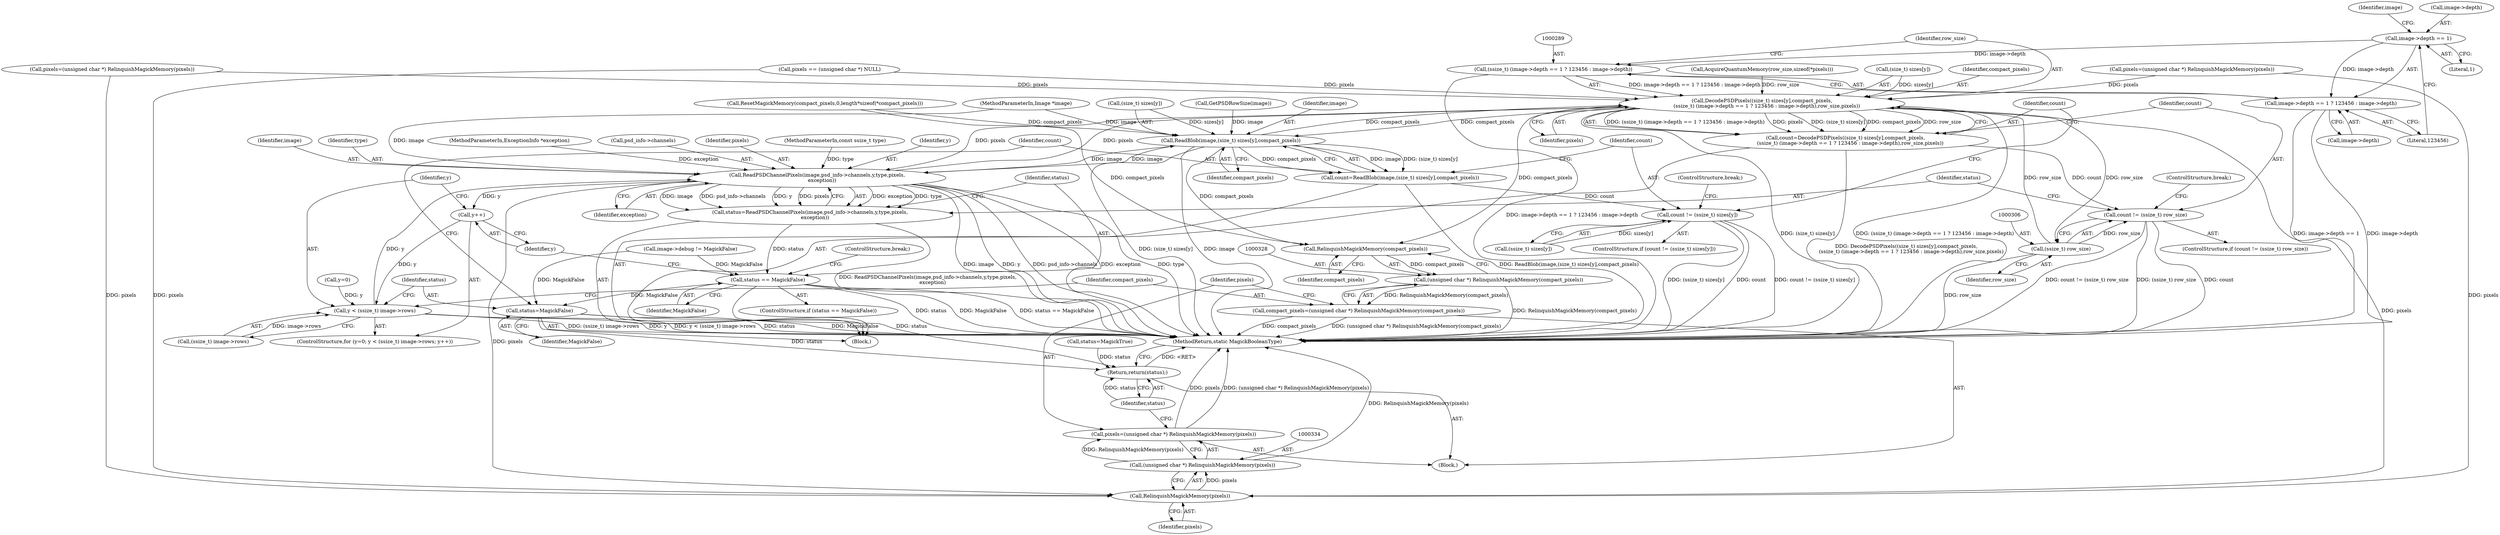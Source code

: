 digraph "0_ImageMagick_d4ec73f866a7c42a2e7f301fcd696e5cb7a7d3ab_0@pointer" {
"1000291" [label="(Call,image->depth == 1)"];
"1000288" [label="(Call,(ssize_t) (image->depth == 1 ? 123456 : image->depth))"];
"1000281" [label="(Call,DecodePSDPixels((size_t) sizes[y],compact_pixels,\n      (ssize_t) (image->depth == 1 ? 123456 : image->depth),row_size,pixels))"];
"1000262" [label="(Call,ReadBlob(image,(size_t) sizes[y],compact_pixels))"];
"1000260" [label="(Call,count=ReadBlob(image,(size_t) sizes[y],compact_pixels))"];
"1000271" [label="(Call,count != (ssize_t) sizes[y])"];
"1000311" [label="(Call,ReadPSDChannelPixels(image,psd_info->channels,y,type,pixels,\n      exception))"];
"1000254" [label="(Call,y++)"];
"1000247" [label="(Call,y < (ssize_t) image->rows)"];
"1000309" [label="(Call,status=ReadPSDChannelPixels(image,psd_info->channels,y,type,pixels,\n      exception))"];
"1000321" [label="(Call,status == MagickFalse)"];
"1000257" [label="(Call,status=MagickFalse)"];
"1000337" [label="(Return,return(status);)"];
"1000335" [label="(Call,RelinquishMagickMemory(pixels))"];
"1000333" [label="(Call,(unsigned char *) RelinquishMagickMemory(pixels))"];
"1000331" [label="(Call,pixels=(unsigned char *) RelinquishMagickMemory(pixels))"];
"1000329" [label="(Call,RelinquishMagickMemory(compact_pixels))"];
"1000327" [label="(Call,(unsigned char *) RelinquishMagickMemory(compact_pixels))"];
"1000325" [label="(Call,compact_pixels=(unsigned char *) RelinquishMagickMemory(compact_pixels))"];
"1000279" [label="(Call,count=DecodePSDPixels((size_t) sizes[y],compact_pixels,\n      (ssize_t) (image->depth == 1 ? 123456 : image->depth),row_size,pixels))"];
"1000303" [label="(Call,count != (ssize_t) row_size)"];
"1000305" [label="(Call,(ssize_t) row_size)"];
"1000290" [label="(Call,image->depth == 1 ? 123456 : image->depth)"];
"1000141" [label="(Call,pixels == (unsigned char *) NULL)"];
"1000295" [label="(Literal,1)"];
"1000305" [label="(Call,(ssize_t) row_size)"];
"1000247" [label="(Call,y < (ssize_t) image->rows)"];
"1000254" [label="(Call,y++)"];
"1000190" [label="(Call,pixels=(unsigned char *) RelinquishMagickMemory(pixels))"];
"1000102" [label="(MethodParameterIn,Image *image)"];
"1000256" [label="(Block,)"];
"1000312" [label="(Identifier,image)"];
"1000308" [label="(ControlStructure,break;)"];
"1000281" [label="(Call,DecodePSDPixels((size_t) sizes[y],compact_pixels,\n      (ssize_t) (image->depth == 1 ? 123456 : image->depth),row_size,pixels))"];
"1000107" [label="(Block,)"];
"1000273" [label="(Call,(ssize_t) sizes[y])"];
"1000269" [label="(Identifier,compact_pixels)"];
"1000279" [label="(Call,count=DecodePSDPixels((size_t) sizes[y],compact_pixels,\n      (ssize_t) (image->depth == 1 ? 123456 : image->depth),row_size,pixels))"];
"1000336" [label="(Identifier,pixels)"];
"1000288" [label="(Call,(ssize_t) (image->depth == 1 ? 123456 : image->depth))"];
"1000325" [label="(Call,compact_pixels=(unsigned char *) RelinquishMagickMemory(compact_pixels))"];
"1000261" [label="(Identifier,count)"];
"1000326" [label="(Identifier,compact_pixels)"];
"1000296" [label="(Literal,123456)"];
"1000331" [label="(Call,pixels=(unsigned char *) RelinquishMagickMemory(pixels))"];
"1000333" [label="(Call,(unsigned char *) RelinquishMagickMemory(pixels))"];
"1000270" [label="(ControlStructure,if (count != (ssize_t) sizes[y]))"];
"1000298" [label="(Identifier,image)"];
"1000309" [label="(Call,status=ReadPSDChannelPixels(image,psd_info->channels,y,type,pixels,\n      exception))"];
"1000300" [label="(Identifier,row_size)"];
"1000280" [label="(Identifier,count)"];
"1000258" [label="(Identifier,status)"];
"1000323" [label="(Identifier,MagickFalse)"];
"1000135" [label="(Call,AcquireQuantumMemory(row_size,sizeof(*pixels)))"];
"1000317" [label="(Identifier,type)"];
"1000304" [label="(Identifier,count)"];
"1000104" [label="(MethodParameterIn,const ssize_t type)"];
"1000337" [label="(Return,return(status);)"];
"1000332" [label="(Identifier,pixels)"];
"1000232" [label="(Call,ResetMagickMemory(compact_pixels,0,length*sizeof(*compact_pixels)))"];
"1000106" [label="(MethodParameterIn,ExceptionInfo *exception)"];
"1000324" [label="(ControlStructure,break;)"];
"1000116" [label="(Call,image->debug != MagickFalse)"];
"1000263" [label="(Identifier,image)"];
"1000307" [label="(Identifier,row_size)"];
"1000303" [label="(Call,count != (ssize_t) row_size)"];
"1000244" [label="(Call,y=0)"];
"1000282" [label="(Call,(size_t) sizes[y])"];
"1000260" [label="(Call,count=ReadBlob(image,(size_t) sizes[y],compact_pixels))"];
"1000248" [label="(Identifier,y)"];
"1000271" [label="(Call,count != (ssize_t) sizes[y])"];
"1000313" [label="(Call,psd_info->channels)"];
"1000292" [label="(Call,image->depth)"];
"1000287" [label="(Identifier,compact_pixels)"];
"1000335" [label="(Call,RelinquishMagickMemory(pixels))"];
"1000301" [label="(Identifier,pixels)"];
"1000339" [label="(MethodReturn,static MagickBooleanType)"];
"1000272" [label="(Identifier,count)"];
"1000330" [label="(Identifier,compact_pixels)"];
"1000240" [label="(Call,status=MagickTrue)"];
"1000327" [label="(Call,(unsigned char *) RelinquishMagickMemory(compact_pixels))"];
"1000338" [label="(Identifier,status)"];
"1000322" [label="(Identifier,status)"];
"1000321" [label="(Call,status == MagickFalse)"];
"1000249" [label="(Call,(ssize_t) image->rows)"];
"1000218" [label="(Call,pixels=(unsigned char *) RelinquishMagickMemory(pixels))"];
"1000318" [label="(Identifier,pixels)"];
"1000278" [label="(ControlStructure,break;)"];
"1000319" [label="(Identifier,exception)"];
"1000311" [label="(Call,ReadPSDChannelPixels(image,psd_info->channels,y,type,pixels,\n      exception))"];
"1000243" [label="(ControlStructure,for (y=0; y < (ssize_t) image->rows; y++))"];
"1000310" [label="(Identifier,status)"];
"1000257" [label="(Call,status=MagickFalse)"];
"1000302" [label="(ControlStructure,if (count != (ssize_t) row_size))"];
"1000262" [label="(Call,ReadBlob(image,(size_t) sizes[y],compact_pixels))"];
"1000297" [label="(Call,image->depth)"];
"1000264" [label="(Call,(size_t) sizes[y])"];
"1000291" [label="(Call,image->depth == 1)"];
"1000129" [label="(Call,GetPSDRowSize(image))"];
"1000290" [label="(Call,image->depth == 1 ? 123456 : image->depth)"];
"1000259" [label="(Identifier,MagickFalse)"];
"1000329" [label="(Call,RelinquishMagickMemory(compact_pixels))"];
"1000320" [label="(ControlStructure,if (status == MagickFalse))"];
"1000316" [label="(Identifier,y)"];
"1000255" [label="(Identifier,y)"];
"1000291" -> "1000290"  [label="AST: "];
"1000291" -> "1000295"  [label="CFG: "];
"1000292" -> "1000291"  [label="AST: "];
"1000295" -> "1000291"  [label="AST: "];
"1000296" -> "1000291"  [label="CFG: "];
"1000298" -> "1000291"  [label="CFG: "];
"1000291" -> "1000288"  [label="DDG: image->depth"];
"1000291" -> "1000290"  [label="DDG: image->depth"];
"1000288" -> "1000281"  [label="AST: "];
"1000288" -> "1000290"  [label="CFG: "];
"1000289" -> "1000288"  [label="AST: "];
"1000290" -> "1000288"  [label="AST: "];
"1000300" -> "1000288"  [label="CFG: "];
"1000288" -> "1000339"  [label="DDG: image->depth == 1 ? 123456 : image->depth"];
"1000288" -> "1000281"  [label="DDG: image->depth == 1 ? 123456 : image->depth"];
"1000281" -> "1000279"  [label="AST: "];
"1000281" -> "1000301"  [label="CFG: "];
"1000282" -> "1000281"  [label="AST: "];
"1000287" -> "1000281"  [label="AST: "];
"1000300" -> "1000281"  [label="AST: "];
"1000301" -> "1000281"  [label="AST: "];
"1000279" -> "1000281"  [label="CFG: "];
"1000281" -> "1000339"  [label="DDG: (size_t) sizes[y]"];
"1000281" -> "1000339"  [label="DDG: (ssize_t) (image->depth == 1 ? 123456 : image->depth)"];
"1000281" -> "1000262"  [label="DDG: compact_pixels"];
"1000281" -> "1000279"  [label="DDG: (ssize_t) (image->depth == 1 ? 123456 : image->depth)"];
"1000281" -> "1000279"  [label="DDG: pixels"];
"1000281" -> "1000279"  [label="DDG: (size_t) sizes[y]"];
"1000281" -> "1000279"  [label="DDG: compact_pixels"];
"1000281" -> "1000279"  [label="DDG: row_size"];
"1000282" -> "1000281"  [label="DDG: sizes[y]"];
"1000262" -> "1000281"  [label="DDG: compact_pixels"];
"1000305" -> "1000281"  [label="DDG: row_size"];
"1000135" -> "1000281"  [label="DDG: row_size"];
"1000141" -> "1000281"  [label="DDG: pixels"];
"1000311" -> "1000281"  [label="DDG: pixels"];
"1000218" -> "1000281"  [label="DDG: pixels"];
"1000190" -> "1000281"  [label="DDG: pixels"];
"1000281" -> "1000305"  [label="DDG: row_size"];
"1000281" -> "1000311"  [label="DDG: pixels"];
"1000281" -> "1000329"  [label="DDG: compact_pixels"];
"1000281" -> "1000335"  [label="DDG: pixels"];
"1000262" -> "1000260"  [label="AST: "];
"1000262" -> "1000269"  [label="CFG: "];
"1000263" -> "1000262"  [label="AST: "];
"1000264" -> "1000262"  [label="AST: "];
"1000269" -> "1000262"  [label="AST: "];
"1000260" -> "1000262"  [label="CFG: "];
"1000262" -> "1000339"  [label="DDG: (size_t) sizes[y]"];
"1000262" -> "1000339"  [label="DDG: image"];
"1000262" -> "1000260"  [label="DDG: image"];
"1000262" -> "1000260"  [label="DDG: (size_t) sizes[y]"];
"1000262" -> "1000260"  [label="DDG: compact_pixels"];
"1000129" -> "1000262"  [label="DDG: image"];
"1000311" -> "1000262"  [label="DDG: image"];
"1000102" -> "1000262"  [label="DDG: image"];
"1000264" -> "1000262"  [label="DDG: sizes[y]"];
"1000232" -> "1000262"  [label="DDG: compact_pixels"];
"1000262" -> "1000311"  [label="DDG: image"];
"1000262" -> "1000329"  [label="DDG: compact_pixels"];
"1000260" -> "1000256"  [label="AST: "];
"1000261" -> "1000260"  [label="AST: "];
"1000272" -> "1000260"  [label="CFG: "];
"1000260" -> "1000339"  [label="DDG: ReadBlob(image,(size_t) sizes[y],compact_pixels)"];
"1000260" -> "1000271"  [label="DDG: count"];
"1000271" -> "1000270"  [label="AST: "];
"1000271" -> "1000273"  [label="CFG: "];
"1000272" -> "1000271"  [label="AST: "];
"1000273" -> "1000271"  [label="AST: "];
"1000278" -> "1000271"  [label="CFG: "];
"1000280" -> "1000271"  [label="CFG: "];
"1000271" -> "1000339"  [label="DDG: (ssize_t) sizes[y]"];
"1000271" -> "1000339"  [label="DDG: count"];
"1000271" -> "1000339"  [label="DDG: count != (ssize_t) sizes[y]"];
"1000273" -> "1000271"  [label="DDG: sizes[y]"];
"1000311" -> "1000309"  [label="AST: "];
"1000311" -> "1000319"  [label="CFG: "];
"1000312" -> "1000311"  [label="AST: "];
"1000313" -> "1000311"  [label="AST: "];
"1000316" -> "1000311"  [label="AST: "];
"1000317" -> "1000311"  [label="AST: "];
"1000318" -> "1000311"  [label="AST: "];
"1000319" -> "1000311"  [label="AST: "];
"1000309" -> "1000311"  [label="CFG: "];
"1000311" -> "1000339"  [label="DDG: image"];
"1000311" -> "1000339"  [label="DDG: y"];
"1000311" -> "1000339"  [label="DDG: psd_info->channels"];
"1000311" -> "1000339"  [label="DDG: exception"];
"1000311" -> "1000339"  [label="DDG: type"];
"1000311" -> "1000254"  [label="DDG: y"];
"1000311" -> "1000309"  [label="DDG: exception"];
"1000311" -> "1000309"  [label="DDG: type"];
"1000311" -> "1000309"  [label="DDG: image"];
"1000311" -> "1000309"  [label="DDG: psd_info->channels"];
"1000311" -> "1000309"  [label="DDG: y"];
"1000311" -> "1000309"  [label="DDG: pixels"];
"1000102" -> "1000311"  [label="DDG: image"];
"1000247" -> "1000311"  [label="DDG: y"];
"1000104" -> "1000311"  [label="DDG: type"];
"1000106" -> "1000311"  [label="DDG: exception"];
"1000311" -> "1000335"  [label="DDG: pixels"];
"1000254" -> "1000243"  [label="AST: "];
"1000254" -> "1000255"  [label="CFG: "];
"1000255" -> "1000254"  [label="AST: "];
"1000248" -> "1000254"  [label="CFG: "];
"1000254" -> "1000247"  [label="DDG: y"];
"1000247" -> "1000243"  [label="AST: "];
"1000247" -> "1000249"  [label="CFG: "];
"1000248" -> "1000247"  [label="AST: "];
"1000249" -> "1000247"  [label="AST: "];
"1000258" -> "1000247"  [label="CFG: "];
"1000326" -> "1000247"  [label="CFG: "];
"1000247" -> "1000339"  [label="DDG: y"];
"1000247" -> "1000339"  [label="DDG: y < (ssize_t) image->rows"];
"1000247" -> "1000339"  [label="DDG: (ssize_t) image->rows"];
"1000244" -> "1000247"  [label="DDG: y"];
"1000249" -> "1000247"  [label="DDG: image->rows"];
"1000309" -> "1000256"  [label="AST: "];
"1000310" -> "1000309"  [label="AST: "];
"1000322" -> "1000309"  [label="CFG: "];
"1000309" -> "1000339"  [label="DDG: ReadPSDChannelPixels(image,psd_info->channels,y,type,pixels,\n      exception)"];
"1000309" -> "1000321"  [label="DDG: status"];
"1000321" -> "1000320"  [label="AST: "];
"1000321" -> "1000323"  [label="CFG: "];
"1000322" -> "1000321"  [label="AST: "];
"1000323" -> "1000321"  [label="AST: "];
"1000324" -> "1000321"  [label="CFG: "];
"1000255" -> "1000321"  [label="CFG: "];
"1000321" -> "1000339"  [label="DDG: status"];
"1000321" -> "1000339"  [label="DDG: MagickFalse"];
"1000321" -> "1000339"  [label="DDG: status == MagickFalse"];
"1000321" -> "1000257"  [label="DDG: MagickFalse"];
"1000116" -> "1000321"  [label="DDG: MagickFalse"];
"1000321" -> "1000337"  [label="DDG: status"];
"1000257" -> "1000256"  [label="AST: "];
"1000257" -> "1000259"  [label="CFG: "];
"1000258" -> "1000257"  [label="AST: "];
"1000259" -> "1000257"  [label="AST: "];
"1000261" -> "1000257"  [label="CFG: "];
"1000257" -> "1000339"  [label="DDG: MagickFalse"];
"1000257" -> "1000339"  [label="DDG: status"];
"1000116" -> "1000257"  [label="DDG: MagickFalse"];
"1000257" -> "1000337"  [label="DDG: status"];
"1000337" -> "1000107"  [label="AST: "];
"1000337" -> "1000338"  [label="CFG: "];
"1000338" -> "1000337"  [label="AST: "];
"1000339" -> "1000337"  [label="CFG: "];
"1000337" -> "1000339"  [label="DDG: <RET>"];
"1000338" -> "1000337"  [label="DDG: status"];
"1000240" -> "1000337"  [label="DDG: status"];
"1000335" -> "1000333"  [label="AST: "];
"1000335" -> "1000336"  [label="CFG: "];
"1000336" -> "1000335"  [label="AST: "];
"1000333" -> "1000335"  [label="CFG: "];
"1000335" -> "1000333"  [label="DDG: pixels"];
"1000141" -> "1000335"  [label="DDG: pixels"];
"1000218" -> "1000335"  [label="DDG: pixels"];
"1000190" -> "1000335"  [label="DDG: pixels"];
"1000333" -> "1000331"  [label="AST: "];
"1000334" -> "1000333"  [label="AST: "];
"1000331" -> "1000333"  [label="CFG: "];
"1000333" -> "1000339"  [label="DDG: RelinquishMagickMemory(pixels)"];
"1000333" -> "1000331"  [label="DDG: RelinquishMagickMemory(pixels)"];
"1000331" -> "1000107"  [label="AST: "];
"1000332" -> "1000331"  [label="AST: "];
"1000338" -> "1000331"  [label="CFG: "];
"1000331" -> "1000339"  [label="DDG: (unsigned char *) RelinquishMagickMemory(pixels)"];
"1000331" -> "1000339"  [label="DDG: pixels"];
"1000329" -> "1000327"  [label="AST: "];
"1000329" -> "1000330"  [label="CFG: "];
"1000330" -> "1000329"  [label="AST: "];
"1000327" -> "1000329"  [label="CFG: "];
"1000329" -> "1000327"  [label="DDG: compact_pixels"];
"1000232" -> "1000329"  [label="DDG: compact_pixels"];
"1000327" -> "1000325"  [label="AST: "];
"1000328" -> "1000327"  [label="AST: "];
"1000325" -> "1000327"  [label="CFG: "];
"1000327" -> "1000339"  [label="DDG: RelinquishMagickMemory(compact_pixels)"];
"1000327" -> "1000325"  [label="DDG: RelinquishMagickMemory(compact_pixels)"];
"1000325" -> "1000107"  [label="AST: "];
"1000326" -> "1000325"  [label="AST: "];
"1000332" -> "1000325"  [label="CFG: "];
"1000325" -> "1000339"  [label="DDG: compact_pixels"];
"1000325" -> "1000339"  [label="DDG: (unsigned char *) RelinquishMagickMemory(compact_pixels)"];
"1000279" -> "1000256"  [label="AST: "];
"1000280" -> "1000279"  [label="AST: "];
"1000304" -> "1000279"  [label="CFG: "];
"1000279" -> "1000339"  [label="DDG: DecodePSDPixels((size_t) sizes[y],compact_pixels,\n      (ssize_t) (image->depth == 1 ? 123456 : image->depth),row_size,pixels)"];
"1000279" -> "1000303"  [label="DDG: count"];
"1000303" -> "1000302"  [label="AST: "];
"1000303" -> "1000305"  [label="CFG: "];
"1000304" -> "1000303"  [label="AST: "];
"1000305" -> "1000303"  [label="AST: "];
"1000308" -> "1000303"  [label="CFG: "];
"1000310" -> "1000303"  [label="CFG: "];
"1000303" -> "1000339"  [label="DDG: count"];
"1000303" -> "1000339"  [label="DDG: count != (ssize_t) row_size"];
"1000303" -> "1000339"  [label="DDG: (ssize_t) row_size"];
"1000305" -> "1000303"  [label="DDG: row_size"];
"1000305" -> "1000307"  [label="CFG: "];
"1000306" -> "1000305"  [label="AST: "];
"1000307" -> "1000305"  [label="AST: "];
"1000305" -> "1000339"  [label="DDG: row_size"];
"1000290" -> "1000296"  [label="CFG: "];
"1000290" -> "1000297"  [label="CFG: "];
"1000296" -> "1000290"  [label="AST: "];
"1000297" -> "1000290"  [label="AST: "];
"1000290" -> "1000339"  [label="DDG: image->depth == 1"];
"1000290" -> "1000339"  [label="DDG: image->depth"];
}
